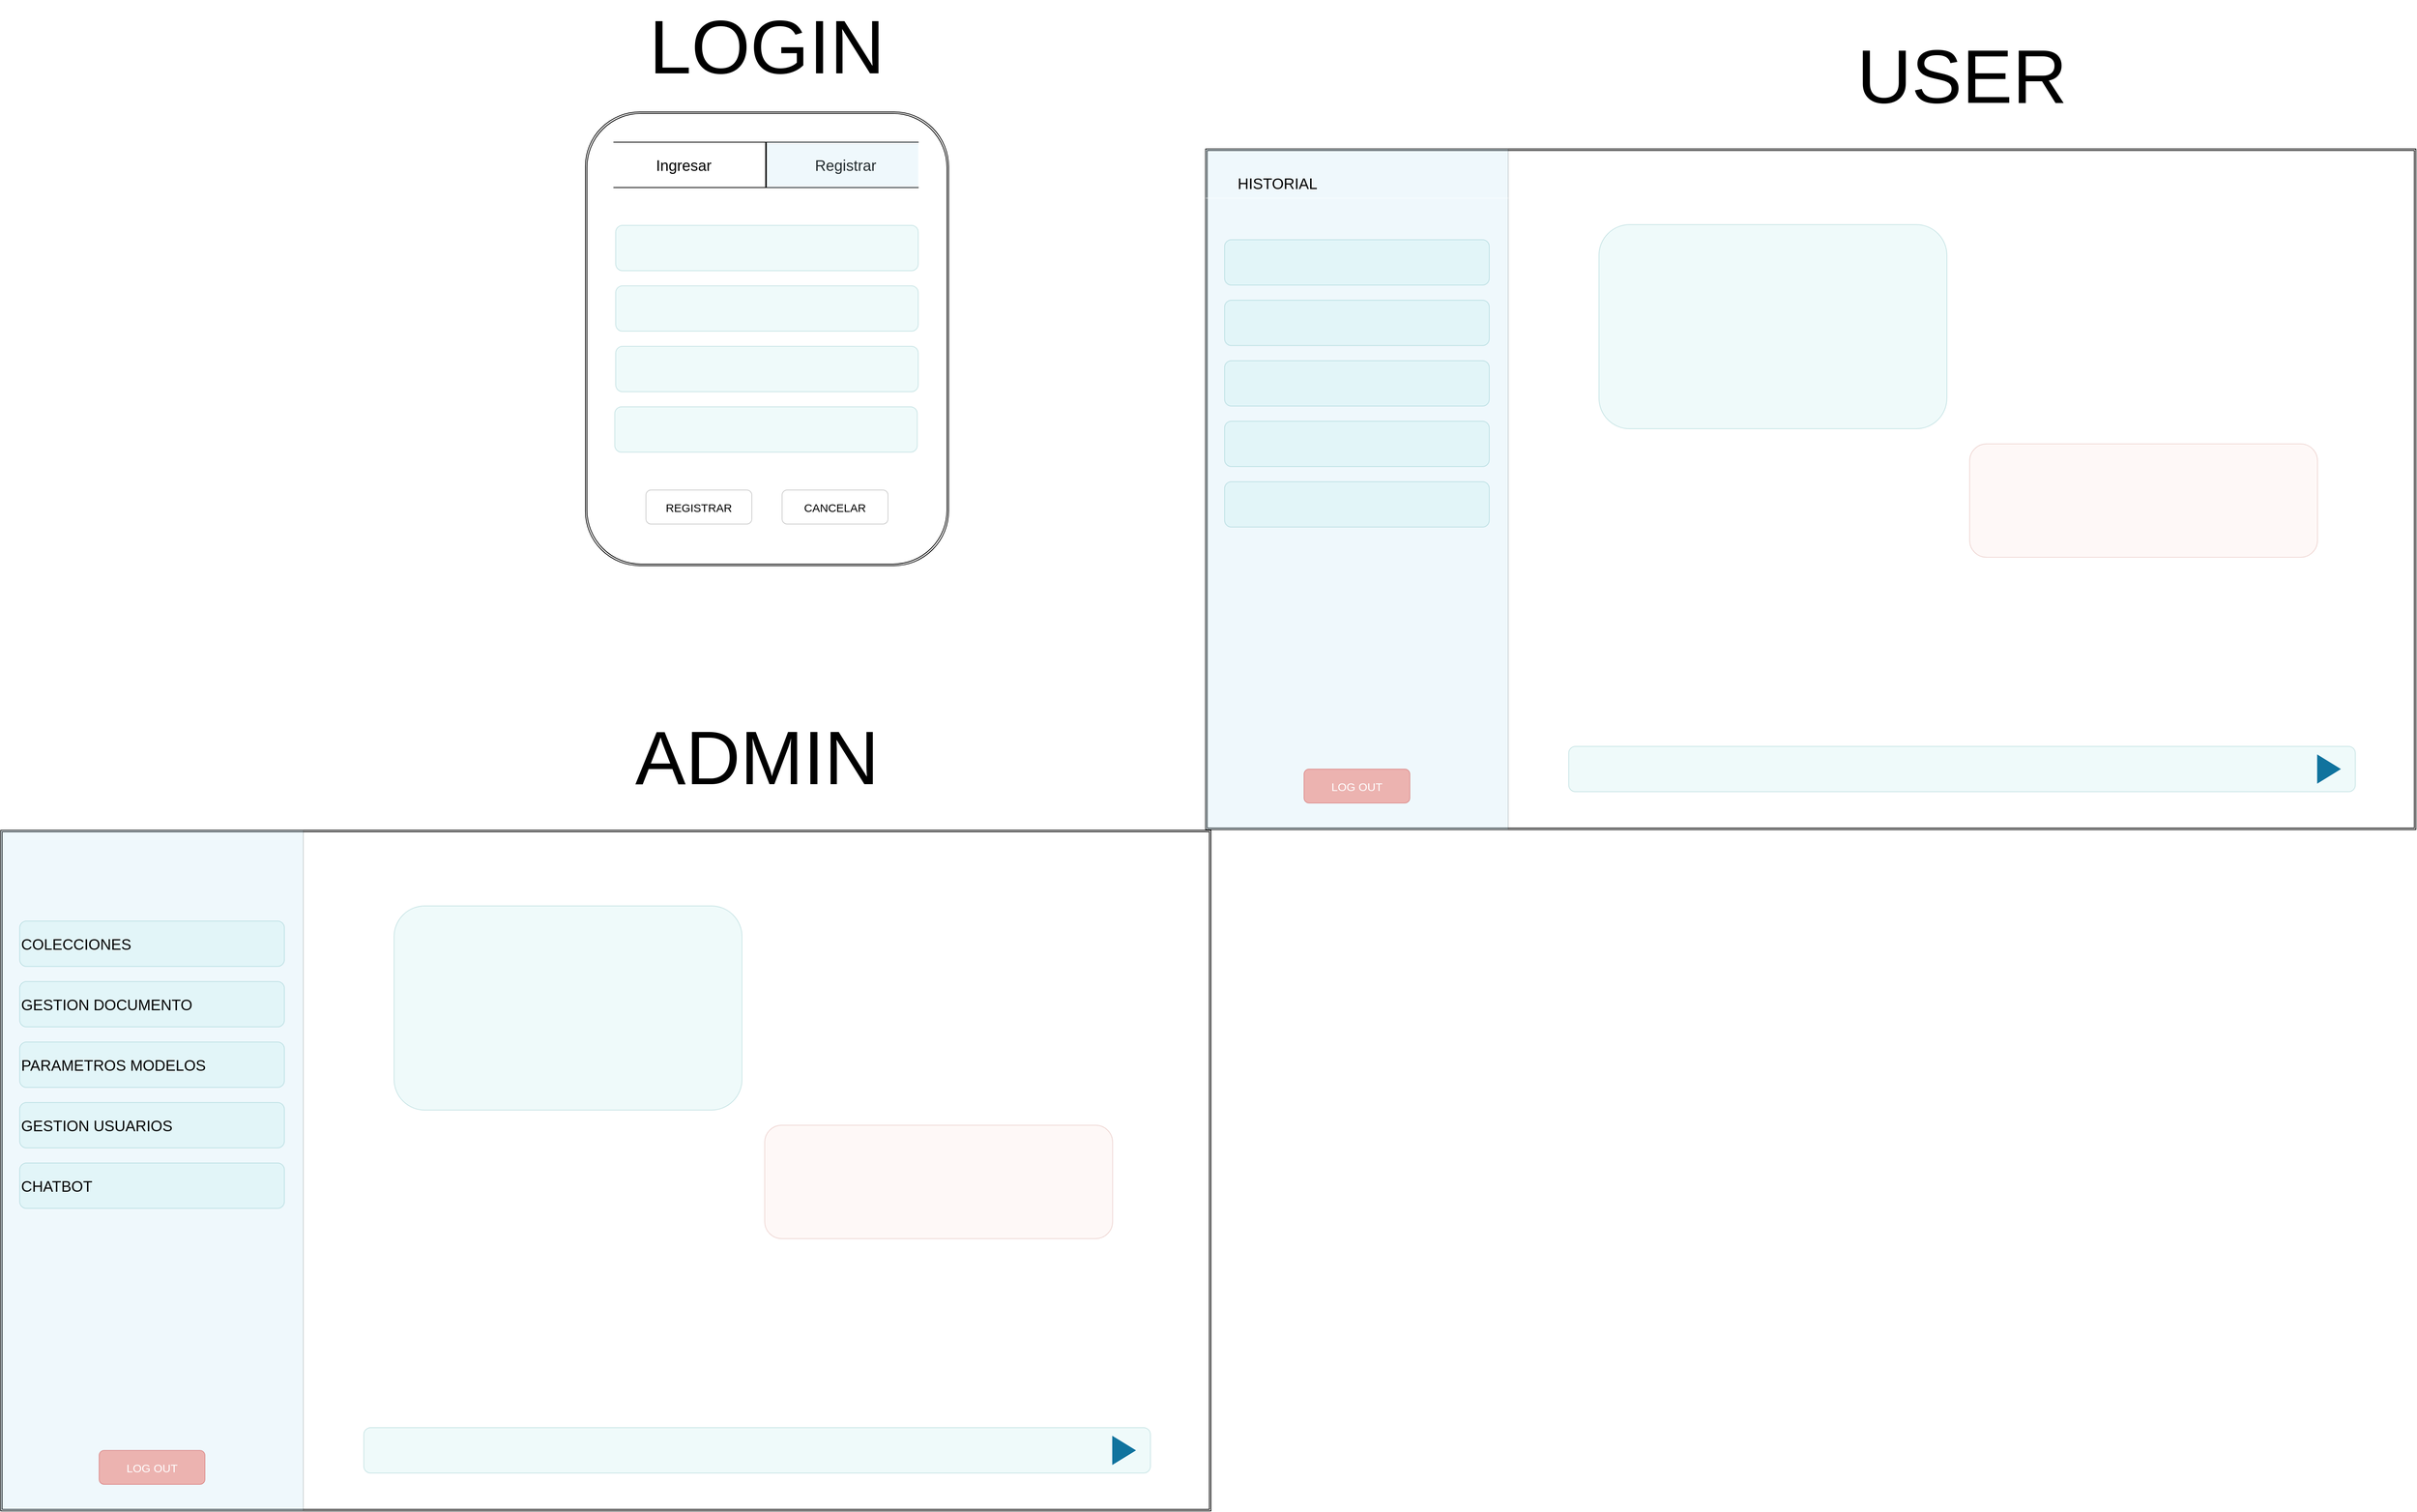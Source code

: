 <mxfile>
    <diagram id="4sa0xL9CF5R-p0ik5wiJ" name="Página-1">
        <mxGraphModel dx="6022" dy="3935" grid="1" gridSize="10" guides="1" tooltips="1" connect="1" arrows="1" fold="1" page="1" pageScale="1" pageWidth="827" pageHeight="1169" math="0" shadow="0">
            <root>
                <mxCell id="0"/>
                <mxCell id="1" parent="0"/>
                <mxCell id="25" value="" style="group" vertex="1" connectable="0" parent="1">
                    <mxGeometry y="220" width="480" height="600" as="geometry"/>
                </mxCell>
                <mxCell id="7" value="" style="shape=ext;double=1;rounded=1;whiteSpace=wrap;html=1;" vertex="1" parent="25">
                    <mxGeometry width="480" height="600" as="geometry"/>
                </mxCell>
                <mxCell id="10" value="" style="group;fontSize=18;" vertex="1" connectable="0" parent="25">
                    <mxGeometry x="37.5" y="40" width="402.5" height="105" as="geometry"/>
                </mxCell>
                <mxCell id="8" value="" style="shape=partialRectangle;whiteSpace=wrap;html=1;left=0;right=0;fillColor=none;" vertex="1" parent="10">
                    <mxGeometry width="402.5" height="60" as="geometry"/>
                </mxCell>
                <mxCell id="9" value="" style="line;strokeWidth=2;direction=south;html=1;" vertex="1" parent="10">
                    <mxGeometry x="196.25" width="10" height="60" as="geometry"/>
                </mxCell>
                <mxCell id="11" value="Ingresar" style="text;html=1;strokeColor=none;fillColor=none;align=center;verticalAlign=middle;whiteSpace=wrap;rounded=0;fontSize=20;" vertex="1" parent="10">
                    <mxGeometry x="62.5" y="15" width="60" height="30" as="geometry"/>
                </mxCell>
                <mxCell id="16" value="Registrar" style="text;html=1;strokeColor=none;fillColor=none;align=center;verticalAlign=middle;whiteSpace=wrap;rounded=0;fontSize=20;" vertex="1" parent="10">
                    <mxGeometry x="276.5" y="15" width="60" height="30" as="geometry"/>
                </mxCell>
                <mxCell id="17" value="" style="rounded=1;whiteSpace=wrap;html=1;fontSize=20;fillColor=#b0e3e6;strokeColor=#0e8088;opacity=20;" vertex="1" parent="25">
                    <mxGeometry x="40" y="150" width="400" height="60" as="geometry"/>
                </mxCell>
                <mxCell id="18" value="" style="rounded=1;whiteSpace=wrap;html=1;fontSize=20;fillColor=#b0e3e6;strokeColor=#0e8088;opacity=20;" vertex="1" parent="25">
                    <mxGeometry x="40" y="310" width="400" height="60" as="geometry"/>
                </mxCell>
                <mxCell id="19" value="" style="rounded=1;whiteSpace=wrap;html=1;fontSize=20;fillColor=#b0e3e6;strokeColor=#0e8088;opacity=20;" vertex="1" parent="25">
                    <mxGeometry x="40" y="230" width="400" height="60" as="geometry"/>
                </mxCell>
                <mxCell id="20" value="" style="rounded=1;whiteSpace=wrap;html=1;fontSize=20;fillColor=#b0e3e6;strokeColor=#0e8088;opacity=20;" vertex="1" parent="25">
                    <mxGeometry x="38.75" y="390" width="400" height="60" as="geometry"/>
                </mxCell>
                <mxCell id="21" value="" style="rounded=0;whiteSpace=wrap;html=1;fontSize=20;opacity=20;fillColor=#b1ddf0;strokeColor=none;" vertex="1" parent="25">
                    <mxGeometry x="240" y="40" width="200" height="60" as="geometry"/>
                </mxCell>
                <mxCell id="22" value="REGISTRAR" style="rounded=1;whiteSpace=wrap;html=1;fontSize=15;opacity=20;" vertex="1" parent="25">
                    <mxGeometry x="80" y="500" width="140" height="45" as="geometry"/>
                </mxCell>
                <mxCell id="23" value="CANCELAR" style="rounded=1;whiteSpace=wrap;html=1;fontSize=15;opacity=20;" vertex="1" parent="25">
                    <mxGeometry x="260" y="500" width="140" height="45" as="geometry"/>
                </mxCell>
                <mxCell id="61" value="" style="group" vertex="1" connectable="0" parent="1">
                    <mxGeometry x="820" y="119" width="1600" height="1050" as="geometry"/>
                </mxCell>
                <mxCell id="27" value="" style="shape=ext;double=1;rounded=0;whiteSpace=wrap;html=1;fontSize=15;" vertex="1" parent="61">
                    <mxGeometry y="150" width="1600" height="900" as="geometry"/>
                </mxCell>
                <mxCell id="29" value="" style="rounded=0;whiteSpace=wrap;html=1;fontSize=15;fillColor=#b1ddf0;strokeColor=#0e1010;opacity=20;" vertex="1" parent="61">
                    <mxGeometry y="150" width="400" height="900" as="geometry"/>
                </mxCell>
                <mxCell id="45" value="LOG OUT" style="rounded=1;whiteSpace=wrap;html=1;fontSize=15;opacity=30;fillColor=#e51400;strokeColor=#B20000;fontColor=#ffffff;" vertex="1" parent="61">
                    <mxGeometry x="130" y="970" width="140" height="45" as="geometry"/>
                </mxCell>
                <mxCell id="47" value="" style="rounded=1;whiteSpace=wrap;html=1;fontSize=20;fillColor=#b0e3e6;strokeColor=#0e8088;opacity=20;" vertex="1" parent="61">
                    <mxGeometry x="25" y="270" width="350" height="60" as="geometry"/>
                </mxCell>
                <mxCell id="48" value="" style="rounded=1;whiteSpace=wrap;html=1;fontSize=20;fillColor=#b0e3e6;strokeColor=#0e8088;opacity=20;" vertex="1" parent="61">
                    <mxGeometry x="25" y="350" width="350" height="60" as="geometry"/>
                </mxCell>
                <mxCell id="49" value="" style="rounded=1;whiteSpace=wrap;html=1;fontSize=20;fillColor=#b0e3e6;strokeColor=#0e8088;opacity=20;" vertex="1" parent="61">
                    <mxGeometry x="25" y="430" width="350" height="60" as="geometry"/>
                </mxCell>
                <mxCell id="50" value="" style="rounded=1;whiteSpace=wrap;html=1;fontSize=20;fillColor=#b0e3e6;strokeColor=#0e8088;opacity=20;" vertex="1" parent="61">
                    <mxGeometry x="25" y="510" width="350" height="60" as="geometry"/>
                </mxCell>
                <mxCell id="51" value="" style="rounded=1;whiteSpace=wrap;html=1;fontSize=20;fillColor=#b0e3e6;strokeColor=#0e8088;opacity=20;" vertex="1" parent="61">
                    <mxGeometry x="25" y="590" width="350" height="60" as="geometry"/>
                </mxCell>
                <mxCell id="53" value="HISTORIAL" style="text;html=1;strokeColor=none;fillColor=none;align=center;verticalAlign=middle;whiteSpace=wrap;rounded=0;fontSize=20;opacity=30;" vertex="1" parent="61">
                    <mxGeometry x="20" y="180" width="150" height="30" as="geometry"/>
                </mxCell>
                <mxCell id="54" value="" style="line;strokeWidth=2;html=1;strokeColor=#FFFFFF;fontSize=20;opacity=30;" vertex="1" parent="61">
                    <mxGeometry y="210" width="400" height="10" as="geometry"/>
                </mxCell>
                <mxCell id="55" value="" style="rounded=0;whiteSpace=wrap;html=1;strokeColor=#FFFFFF;fontSize=20;opacity=30;" vertex="1" parent="61">
                    <mxGeometry x="480" y="220" width="1040" height="680" as="geometry"/>
                </mxCell>
                <mxCell id="56" value="" style="rounded=1;whiteSpace=wrap;html=1;fontSize=20;fillColor=#b0e3e6;strokeColor=#0e8088;opacity=20;" vertex="1" parent="61">
                    <mxGeometry x="480" y="940" width="1040" height="60" as="geometry"/>
                </mxCell>
                <mxCell id="57" value="" style="triangle;whiteSpace=wrap;html=1;strokeColor=#10739E;fontSize=20;fillColor=#10739E;" vertex="1" parent="61">
                    <mxGeometry x="1470" y="951.5" width="30" height="37" as="geometry"/>
                </mxCell>
                <mxCell id="58" value="" style="rounded=1;whiteSpace=wrap;html=1;fontSize=20;fillColor=#b0e3e6;strokeColor=#0e8088;opacity=20;" vertex="1" parent="61">
                    <mxGeometry x="520" y="250" width="460" height="270" as="geometry"/>
                </mxCell>
                <mxCell id="59" value="" style="rounded=1;whiteSpace=wrap;html=1;fontSize=20;fillColor=#fad9d5;strokeColor=#ae4132;opacity=20;" vertex="1" parent="61">
                    <mxGeometry x="1010" y="540" width="460" height="150" as="geometry"/>
                </mxCell>
                <mxCell id="60" value="&lt;font style=&quot;font-size: 100px;&quot;&gt;USER&lt;/font&gt;" style="text;html=1;strokeColor=none;fillColor=none;align=center;verticalAlign=middle;whiteSpace=wrap;rounded=0;fontSize=41;" vertex="1" parent="61">
                    <mxGeometry x="800" width="400" height="105" as="geometry"/>
                </mxCell>
                <mxCell id="62" value="" style="group" vertex="1" connectable="0" parent="1">
                    <mxGeometry x="-773" y="1020" width="1600" height="1050" as="geometry"/>
                </mxCell>
                <mxCell id="63" value="" style="shape=ext;double=1;rounded=0;whiteSpace=wrap;html=1;fontSize=15;" vertex="1" parent="62">
                    <mxGeometry y="150" width="1600" height="900" as="geometry"/>
                </mxCell>
                <mxCell id="64" value="" style="rounded=0;whiteSpace=wrap;html=1;fontSize=15;fillColor=#b1ddf0;strokeColor=#0e1010;opacity=20;" vertex="1" parent="62">
                    <mxGeometry y="150" width="400" height="900" as="geometry"/>
                </mxCell>
                <mxCell id="65" value="LOG OUT" style="rounded=1;whiteSpace=wrap;html=1;fontSize=15;opacity=30;fillColor=#e51400;strokeColor=#B20000;fontColor=#ffffff;" vertex="1" parent="62">
                    <mxGeometry x="130" y="970" width="140" height="45" as="geometry"/>
                </mxCell>
                <mxCell id="66" value="COLECCIONES" style="rounded=1;whiteSpace=wrap;html=1;fontSize=20;fillColor=#b0e3e6;strokeColor=#0e8088;opacity=20;align=left;" vertex="1" parent="62">
                    <mxGeometry x="25" y="270" width="350" height="60" as="geometry"/>
                </mxCell>
                <mxCell id="67" value="GESTION DOCUMENTO&lt;span style=&quot;white-space: pre;&quot;&gt;&#9;&lt;/span&gt;" style="rounded=1;whiteSpace=wrap;html=1;fontSize=20;fillColor=#b0e3e6;strokeColor=#0e8088;opacity=20;align=left;" vertex="1" parent="62">
                    <mxGeometry x="25" y="350" width="350" height="60" as="geometry"/>
                </mxCell>
                <mxCell id="68" value="PARAMETROS MODELOS" style="rounded=1;whiteSpace=wrap;html=1;fontSize=20;fillColor=#b0e3e6;strokeColor=#0e8088;opacity=20;align=left;" vertex="1" parent="62">
                    <mxGeometry x="25" y="430" width="350" height="60" as="geometry"/>
                </mxCell>
                <mxCell id="69" value="GESTION USUARIOS" style="rounded=1;whiteSpace=wrap;html=1;fontSize=20;fillColor=#b0e3e6;strokeColor=#0e8088;opacity=20;align=left;" vertex="1" parent="62">
                    <mxGeometry x="25" y="510" width="350" height="60" as="geometry"/>
                </mxCell>
                <mxCell id="70" value="CHATBOT" style="rounded=1;whiteSpace=wrap;html=1;fontSize=20;fillColor=#b0e3e6;strokeColor=#0e8088;opacity=20;align=left;" vertex="1" parent="62">
                    <mxGeometry x="25" y="590" width="350" height="60" as="geometry"/>
                </mxCell>
                <mxCell id="73" value="" style="rounded=0;whiteSpace=wrap;html=1;strokeColor=#FFFFFF;fontSize=20;opacity=30;" vertex="1" parent="62">
                    <mxGeometry x="480" y="220" width="1040" height="680" as="geometry"/>
                </mxCell>
                <mxCell id="74" value="" style="rounded=1;whiteSpace=wrap;html=1;fontSize=20;fillColor=#b0e3e6;strokeColor=#0e8088;opacity=20;" vertex="1" parent="62">
                    <mxGeometry x="480" y="940" width="1040" height="60" as="geometry"/>
                </mxCell>
                <mxCell id="75" value="" style="triangle;whiteSpace=wrap;html=1;strokeColor=#10739E;fontSize=20;fillColor=#10739E;" vertex="1" parent="62">
                    <mxGeometry x="1470" y="951.5" width="30" height="37" as="geometry"/>
                </mxCell>
                <mxCell id="76" value="" style="rounded=1;whiteSpace=wrap;html=1;fontSize=20;fillColor=#b0e3e6;strokeColor=#0e8088;opacity=20;" vertex="1" parent="62">
                    <mxGeometry x="520" y="250" width="460" height="270" as="geometry"/>
                </mxCell>
                <mxCell id="77" value="" style="rounded=1;whiteSpace=wrap;html=1;fontSize=20;fillColor=#fad9d5;strokeColor=#ae4132;opacity=20;" vertex="1" parent="62">
                    <mxGeometry x="1010" y="540" width="460" height="150" as="geometry"/>
                </mxCell>
                <mxCell id="78" value="&lt;font style=&quot;font-size: 100px;&quot;&gt;ADMIN&lt;/font&gt;" style="text;html=1;strokeColor=none;fillColor=none;align=center;verticalAlign=middle;whiteSpace=wrap;rounded=0;fontSize=41;" vertex="1" parent="62">
                    <mxGeometry x="800" width="400" height="105" as="geometry"/>
                </mxCell>
                <mxCell id="80" value="&lt;font style=&quot;font-size: 100px;&quot;&gt;LOGIN&lt;/font&gt;" style="text;html=1;strokeColor=none;fillColor=none;align=center;verticalAlign=middle;whiteSpace=wrap;rounded=0;fontSize=41;" vertex="1" parent="1">
                    <mxGeometry x="40" y="80" width="400" height="105" as="geometry"/>
                </mxCell>
            </root>
        </mxGraphModel>
    </diagram>
</mxfile>